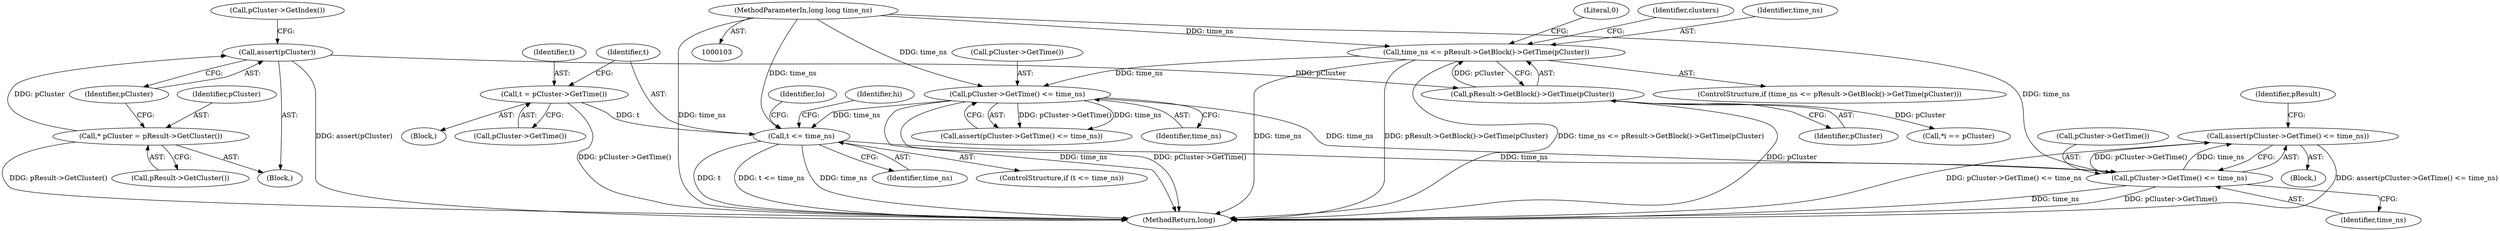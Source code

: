digraph "0_Android_04839626ed859623901ebd3a5fd483982186b59d_197@API" {
"1000258" [label="(Call,assert(pCluster->GetTime() <= time_ns))"];
"1000259" [label="(Call,pCluster->GetTime() <= time_ns)"];
"1000218" [label="(Call,t <= time_ns)"];
"1000214" [label="(Call,t = pCluster->GetTime())"];
"1000169" [label="(Call,pCluster->GetTime() <= time_ns)"];
"1000135" [label="(Call,time_ns <= pResult->GetBlock()->GetTime(pCluster))"];
"1000104" [label="(MethodParameterIn,long long time_ns)"];
"1000137" [label="(Call,pResult->GetBlock()->GetTime(pCluster))"];
"1000128" [label="(Call,assert(pCluster))"];
"1000125" [label="(Call,* pCluster = pResult->GetCluster())"];
"1000126" [label="(Identifier,pCluster)"];
"1000250" [label="(Block,)"];
"1000128" [label="(Call,assert(pCluster))"];
"1000220" [label="(Identifier,time_ns)"];
"1000258" [label="(Call,assert(pCluster->GetTime() <= time_ns))"];
"1000137" [label="(Call,pResult->GetBlock()->GetTime(pCluster))"];
"1000215" [label="(Identifier,t)"];
"1000222" [label="(Identifier,lo)"];
"1000104" [label="(MethodParameterIn,long long time_ns)"];
"1000171" [label="(Identifier,time_ns)"];
"1000140" [label="(Literal,0)"];
"1000189" [label="(Block,)"];
"1000219" [label="(Identifier,t)"];
"1000142" [label="(Identifier,clusters)"];
"1000164" [label="(Call,*i == pCluster)"];
"1000136" [label="(Identifier,time_ns)"];
"1000138" [label="(Identifier,pCluster)"];
"1000216" [label="(Call,pCluster->GetTime())"];
"1000214" [label="(Call,t = pCluster->GetTime())"];
"1000169" [label="(Call,pCluster->GetTime() <= time_ns)"];
"1000135" [label="(Call,time_ns <= pResult->GetBlock()->GetTime(pCluster))"];
"1000129" [label="(Identifier,pCluster)"];
"1000217" [label="(ControlStructure,if (t <= time_ns))"];
"1000125" [label="(Call,* pCluster = pResult->GetCluster())"];
"1000127" [label="(Call,pResult->GetCluster())"];
"1000168" [label="(Call,assert(pCluster->GetTime() <= time_ns))"];
"1000106" [label="(Block,)"];
"1000228" [label="(Identifier,hi)"];
"1000263" [label="(Identifier,pResult)"];
"1000134" [label="(ControlStructure,if (time_ns <= pResult->GetBlock()->GetTime(pCluster)))"];
"1000280" [label="(MethodReturn,long)"];
"1000170" [label="(Call,pCluster->GetTime())"];
"1000261" [label="(Identifier,time_ns)"];
"1000260" [label="(Call,pCluster->GetTime())"];
"1000132" [label="(Call,pCluster->GetIndex())"];
"1000218" [label="(Call,t <= time_ns)"];
"1000259" [label="(Call,pCluster->GetTime() <= time_ns)"];
"1000258" -> "1000250"  [label="AST: "];
"1000258" -> "1000259"  [label="CFG: "];
"1000259" -> "1000258"  [label="AST: "];
"1000263" -> "1000258"  [label="CFG: "];
"1000258" -> "1000280"  [label="DDG: pCluster->GetTime() <= time_ns"];
"1000258" -> "1000280"  [label="DDG: assert(pCluster->GetTime() <= time_ns)"];
"1000259" -> "1000258"  [label="DDG: pCluster->GetTime()"];
"1000259" -> "1000258"  [label="DDG: time_ns"];
"1000259" -> "1000261"  [label="CFG: "];
"1000260" -> "1000259"  [label="AST: "];
"1000261" -> "1000259"  [label="AST: "];
"1000259" -> "1000280"  [label="DDG: pCluster->GetTime()"];
"1000259" -> "1000280"  [label="DDG: time_ns"];
"1000218" -> "1000259"  [label="DDG: time_ns"];
"1000169" -> "1000259"  [label="DDG: time_ns"];
"1000104" -> "1000259"  [label="DDG: time_ns"];
"1000218" -> "1000217"  [label="AST: "];
"1000218" -> "1000220"  [label="CFG: "];
"1000219" -> "1000218"  [label="AST: "];
"1000220" -> "1000218"  [label="AST: "];
"1000222" -> "1000218"  [label="CFG: "];
"1000228" -> "1000218"  [label="CFG: "];
"1000218" -> "1000280"  [label="DDG: t"];
"1000218" -> "1000280"  [label="DDG: t <= time_ns"];
"1000218" -> "1000280"  [label="DDG: time_ns"];
"1000214" -> "1000218"  [label="DDG: t"];
"1000169" -> "1000218"  [label="DDG: time_ns"];
"1000104" -> "1000218"  [label="DDG: time_ns"];
"1000214" -> "1000189"  [label="AST: "];
"1000214" -> "1000216"  [label="CFG: "];
"1000215" -> "1000214"  [label="AST: "];
"1000216" -> "1000214"  [label="AST: "];
"1000219" -> "1000214"  [label="CFG: "];
"1000214" -> "1000280"  [label="DDG: pCluster->GetTime()"];
"1000169" -> "1000168"  [label="AST: "];
"1000169" -> "1000171"  [label="CFG: "];
"1000170" -> "1000169"  [label="AST: "];
"1000171" -> "1000169"  [label="AST: "];
"1000168" -> "1000169"  [label="CFG: "];
"1000169" -> "1000280"  [label="DDG: time_ns"];
"1000169" -> "1000280"  [label="DDG: pCluster->GetTime()"];
"1000169" -> "1000168"  [label="DDG: pCluster->GetTime()"];
"1000169" -> "1000168"  [label="DDG: time_ns"];
"1000135" -> "1000169"  [label="DDG: time_ns"];
"1000104" -> "1000169"  [label="DDG: time_ns"];
"1000135" -> "1000134"  [label="AST: "];
"1000135" -> "1000137"  [label="CFG: "];
"1000136" -> "1000135"  [label="AST: "];
"1000137" -> "1000135"  [label="AST: "];
"1000140" -> "1000135"  [label="CFG: "];
"1000142" -> "1000135"  [label="CFG: "];
"1000135" -> "1000280"  [label="DDG: time_ns <= pResult->GetBlock()->GetTime(pCluster)"];
"1000135" -> "1000280"  [label="DDG: time_ns"];
"1000135" -> "1000280"  [label="DDG: pResult->GetBlock()->GetTime(pCluster)"];
"1000104" -> "1000135"  [label="DDG: time_ns"];
"1000137" -> "1000135"  [label="DDG: pCluster"];
"1000104" -> "1000103"  [label="AST: "];
"1000104" -> "1000280"  [label="DDG: time_ns"];
"1000137" -> "1000138"  [label="CFG: "];
"1000138" -> "1000137"  [label="AST: "];
"1000137" -> "1000280"  [label="DDG: pCluster"];
"1000128" -> "1000137"  [label="DDG: pCluster"];
"1000137" -> "1000164"  [label="DDG: pCluster"];
"1000128" -> "1000106"  [label="AST: "];
"1000128" -> "1000129"  [label="CFG: "];
"1000129" -> "1000128"  [label="AST: "];
"1000132" -> "1000128"  [label="CFG: "];
"1000128" -> "1000280"  [label="DDG: assert(pCluster)"];
"1000125" -> "1000128"  [label="DDG: pCluster"];
"1000125" -> "1000106"  [label="AST: "];
"1000125" -> "1000127"  [label="CFG: "];
"1000126" -> "1000125"  [label="AST: "];
"1000127" -> "1000125"  [label="AST: "];
"1000129" -> "1000125"  [label="CFG: "];
"1000125" -> "1000280"  [label="DDG: pResult->GetCluster()"];
}
